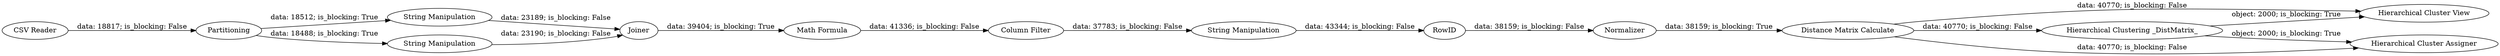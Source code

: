 digraph {
	"2437990075569259720_15" [label="Column Filter"]
	"2437990075569259720_16" [label="String Manipulation"]
	"2437990075569259720_13" [label=Joiner]
	"2437990075569259720_17" [label="Hierarchical Cluster View"]
	"2437990075569259720_6" [label="Distance Matrix Calculate"]
	"2437990075569259720_11" [label="String Manipulation"]
	"2437990075569259720_1" [label="CSV Reader"]
	"2437990075569259720_4" [label="Hierarchical Cluster Assigner"]
	"2437990075569259720_8" [label=RowID]
	"2437990075569259720_9" [label=Partitioning]
	"2437990075569259720_5" [label="Hierarchical Clustering _DistMatrix_"]
	"2437990075569259720_12" [label="String Manipulation"]
	"2437990075569259720_7" [label=Normalizer]
	"2437990075569259720_14" [label="Math Formula"]
	"2437990075569259720_1" -> "2437990075569259720_9" [label="data: 18817; is_blocking: False"]
	"2437990075569259720_7" -> "2437990075569259720_6" [label="data: 38159; is_blocking: True"]
	"2437990075569259720_5" -> "2437990075569259720_17" [label="object: 2000; is_blocking: True"]
	"2437990075569259720_6" -> "2437990075569259720_5" [label="data: 40770; is_blocking: False"]
	"2437990075569259720_9" -> "2437990075569259720_12" [label="data: 18488; is_blocking: True"]
	"2437990075569259720_6" -> "2437990075569259720_4" [label="data: 40770; is_blocking: False"]
	"2437990075569259720_8" -> "2437990075569259720_7" [label="data: 38159; is_blocking: False"]
	"2437990075569259720_9" -> "2437990075569259720_11" [label="data: 18512; is_blocking: True"]
	"2437990075569259720_14" -> "2437990075569259720_15" [label="data: 41336; is_blocking: False"]
	"2437990075569259720_6" -> "2437990075569259720_17" [label="data: 40770; is_blocking: False"]
	"2437990075569259720_13" -> "2437990075569259720_14" [label="data: 39404; is_blocking: True"]
	"2437990075569259720_12" -> "2437990075569259720_13" [label="data: 23190; is_blocking: False"]
	"2437990075569259720_11" -> "2437990075569259720_13" [label="data: 23189; is_blocking: False"]
	"2437990075569259720_5" -> "2437990075569259720_4" [label="object: 2000; is_blocking: True"]
	"2437990075569259720_15" -> "2437990075569259720_16" [label="data: 37783; is_blocking: False"]
	"2437990075569259720_16" -> "2437990075569259720_8" [label="data: 43344; is_blocking: False"]
	rankdir=LR
}
